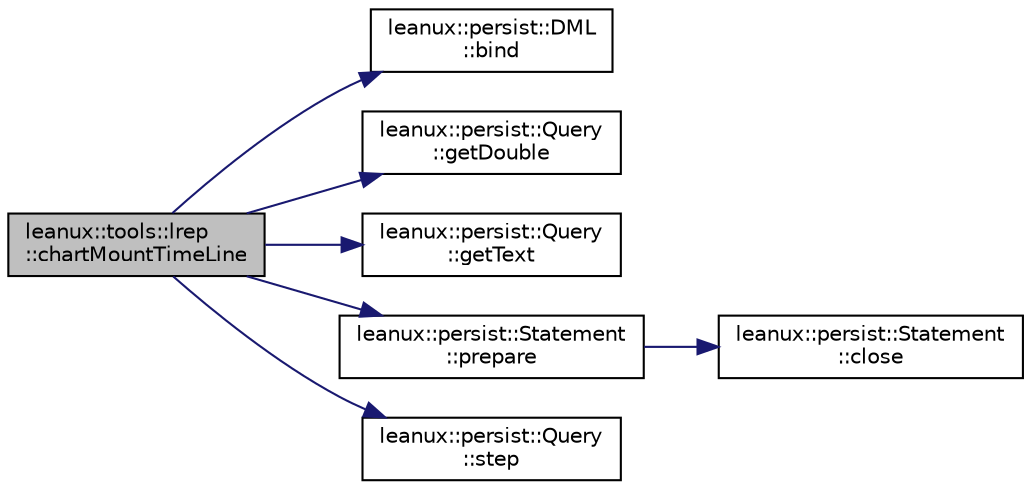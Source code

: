 digraph "leanux::tools::lrep::chartMountTimeLine"
{
 // LATEX_PDF_SIZE
  bgcolor="transparent";
  edge [fontname="Helvetica",fontsize="10",labelfontname="Helvetica",labelfontsize="10"];
  node [fontname="Helvetica",fontsize="10",shape=record];
  rankdir="LR";
  Node1 [label="leanux::tools::lrep\l::chartMountTimeLine",height=0.2,width=0.4,color="black", fillcolor="grey75", style="filled", fontcolor="black",tooltip=" "];
  Node1 -> Node2 [color="midnightblue",fontsize="10",style="solid",fontname="Helvetica"];
  Node2 [label="leanux::persist::DML\l::bind",height=0.2,width=0.4,color="black",URL="$classleanux_1_1persist_1_1DML.html#a8df01a6d880515c22106e424ed342c81",tooltip="Bind a double value to the bind at position."];
  Node1 -> Node3 [color="midnightblue",fontsize="10",style="solid",fontname="Helvetica"];
  Node3 [label="leanux::persist::Query\l::getDouble",height=0.2,width=0.4,color="black",URL="$classleanux_1_1persist_1_1Query.html#ac71ce2dce629c76434dfb541bbe55658",tooltip="Get double value from select list."];
  Node1 -> Node4 [color="midnightblue",fontsize="10",style="solid",fontname="Helvetica"];
  Node4 [label="leanux::persist::Query\l::getText",height=0.2,width=0.4,color="black",URL="$classleanux_1_1persist_1_1Query.html#a1fb83650612ff31e31805b1496fdf0fb",tooltip="Get string value from select list."];
  Node1 -> Node5 [color="midnightblue",fontsize="10",style="solid",fontname="Helvetica"];
  Node5 [label="leanux::persist::Statement\l::prepare",height=0.2,width=0.4,color="black",URL="$classleanux_1_1persist_1_1Statement.html#a1b809c1b1d0e9d24af65e439c3893d74",tooltip="Prepare a SQL statement."];
  Node5 -> Node6 [color="midnightblue",fontsize="10",style="solid",fontname="Helvetica"];
  Node6 [label="leanux::persist::Statement\l::close",height=0.2,width=0.4,color="black",URL="$classleanux_1_1persist_1_1Statement.html#a5b31fb14297ad5c1c342cfc0d8f797de",tooltip="A statement handle can be explicitly closed without deleting the Statement object itself."];
  Node1 -> Node7 [color="midnightblue",fontsize="10",style="solid",fontname="Helvetica"];
  Node7 [label="leanux::persist::Query\l::step",height=0.2,width=0.4,color="black",URL="$classleanux_1_1persist_1_1Query.html#a294e11c33a22761503c49418f5ca9815",tooltip="Step the result list, end of list returns false."];
}
